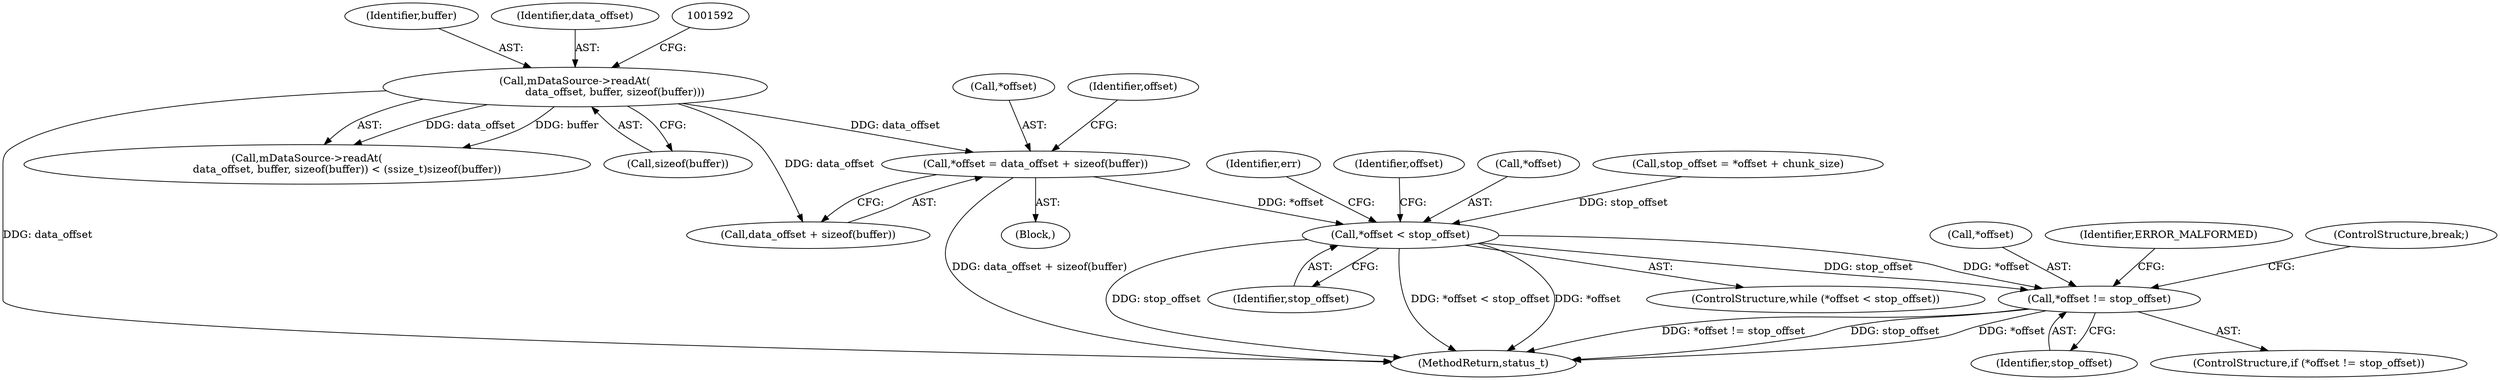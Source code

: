 digraph "0_Android_f81038006b4c59a5a148dcad887371206033c28f_2@API" {
"1001676" [label="(Call,*offset = data_offset + sizeof(buffer))"];
"1001586" [label="(Call,mDataSource->readAt(\n                        data_offset, buffer, sizeof(buffer)))"];
"1001684" [label="(Call,*offset < stop_offset)"];
"1001705" [label="(Call,*offset != stop_offset)"];
"1003289" [label="(MethodReturn,status_t)"];
"1001683" [label="(ControlStructure,while (*offset < stop_offset))"];
"1001588" [label="(Identifier,buffer)"];
"1001705" [label="(Call,*offset != stop_offset)"];
"1001691" [label="(Identifier,err)"];
"1001708" [label="(Identifier,stop_offset)"];
"1001684" [label="(Call,*offset < stop_offset)"];
"1001586" [label="(Call,mDataSource->readAt(\n                        data_offset, buffer, sizeof(buffer)))"];
"1001587" [label="(Identifier,data_offset)"];
"1001572" [label="(Block,)"];
"1001585" [label="(Call,mDataSource->readAt(\n                        data_offset, buffer, sizeof(buffer)) < (ssize_t)sizeof(buffer))"];
"1001707" [label="(Identifier,offset)"];
"1001706" [label="(Call,*offset)"];
"1001711" [label="(Identifier,ERROR_MALFORMED)"];
"1001679" [label="(Call,data_offset + sizeof(buffer))"];
"1001704" [label="(ControlStructure,if (*offset != stop_offset))"];
"1001589" [label="(Call,sizeof(buffer))"];
"1001712" [label="(ControlStructure,break;)"];
"1001677" [label="(Call,*offset)"];
"1001685" [label="(Call,*offset)"];
"1001686" [label="(Identifier,offset)"];
"1001687" [label="(Identifier,stop_offset)"];
"1001676" [label="(Call,*offset = data_offset + sizeof(buffer))"];
"1001670" [label="(Call,stop_offset = *offset + chunk_size)"];
"1001676" -> "1001572"  [label="AST: "];
"1001676" -> "1001679"  [label="CFG: "];
"1001677" -> "1001676"  [label="AST: "];
"1001679" -> "1001676"  [label="AST: "];
"1001686" -> "1001676"  [label="CFG: "];
"1001676" -> "1003289"  [label="DDG: data_offset + sizeof(buffer)"];
"1001586" -> "1001676"  [label="DDG: data_offset"];
"1001676" -> "1001684"  [label="DDG: *offset"];
"1001586" -> "1001585"  [label="AST: "];
"1001586" -> "1001589"  [label="CFG: "];
"1001587" -> "1001586"  [label="AST: "];
"1001588" -> "1001586"  [label="AST: "];
"1001589" -> "1001586"  [label="AST: "];
"1001592" -> "1001586"  [label="CFG: "];
"1001586" -> "1003289"  [label="DDG: data_offset"];
"1001586" -> "1001585"  [label="DDG: data_offset"];
"1001586" -> "1001585"  [label="DDG: buffer"];
"1001586" -> "1001679"  [label="DDG: data_offset"];
"1001684" -> "1001683"  [label="AST: "];
"1001684" -> "1001687"  [label="CFG: "];
"1001685" -> "1001684"  [label="AST: "];
"1001687" -> "1001684"  [label="AST: "];
"1001691" -> "1001684"  [label="CFG: "];
"1001707" -> "1001684"  [label="CFG: "];
"1001684" -> "1003289"  [label="DDG: *offset < stop_offset"];
"1001684" -> "1003289"  [label="DDG: *offset"];
"1001684" -> "1003289"  [label="DDG: stop_offset"];
"1001670" -> "1001684"  [label="DDG: stop_offset"];
"1001684" -> "1001705"  [label="DDG: *offset"];
"1001684" -> "1001705"  [label="DDG: stop_offset"];
"1001705" -> "1001704"  [label="AST: "];
"1001705" -> "1001708"  [label="CFG: "];
"1001706" -> "1001705"  [label="AST: "];
"1001708" -> "1001705"  [label="AST: "];
"1001711" -> "1001705"  [label="CFG: "];
"1001712" -> "1001705"  [label="CFG: "];
"1001705" -> "1003289"  [label="DDG: *offset != stop_offset"];
"1001705" -> "1003289"  [label="DDG: stop_offset"];
"1001705" -> "1003289"  [label="DDG: *offset"];
}
